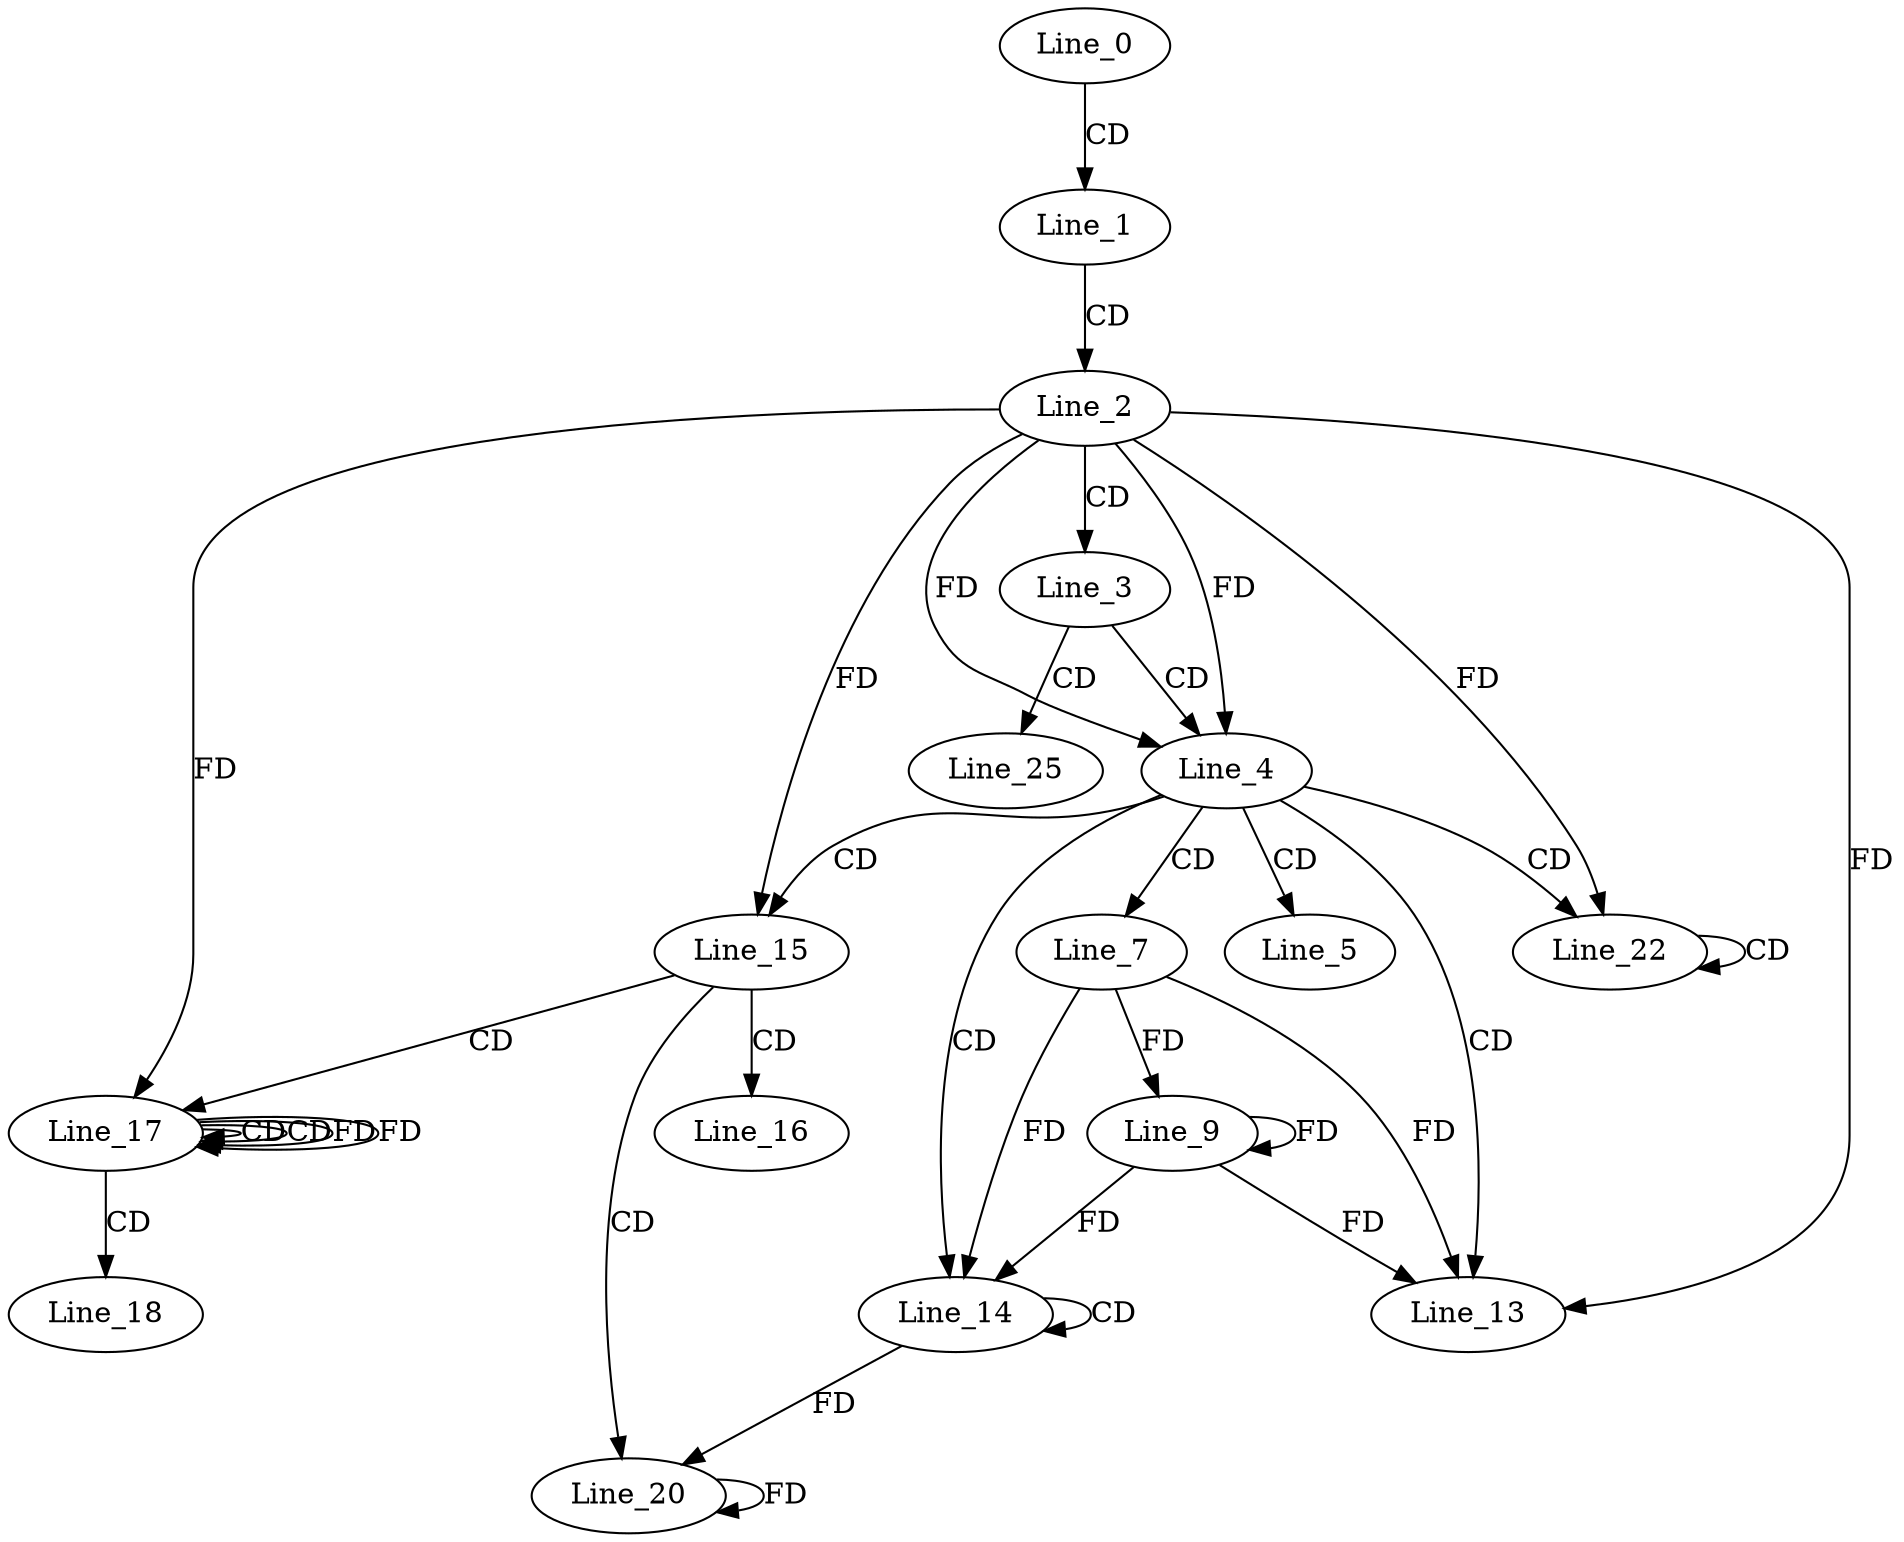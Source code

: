 digraph G {
  Line_0;
  Line_1;
  Line_2;
  Line_3;
  Line_4;
  Line_4;
  Line_5;
  Line_7;
  Line_9;
  Line_9;
  Line_13;
  Line_13;
  Line_14;
  Line_14;
  Line_15;
  Line_16;
  Line_17;
  Line_17;
  Line_17;
  Line_18;
  Line_20;
  Line_22;
  Line_22;
  Line_25;
  Line_0 -> Line_1 [ label="CD" ];
  Line_1 -> Line_2 [ label="CD" ];
  Line_2 -> Line_3 [ label="CD" ];
  Line_3 -> Line_4 [ label="CD" ];
  Line_2 -> Line_4 [ label="FD" ];
  Line_2 -> Line_4 [ label="FD" ];
  Line_4 -> Line_5 [ label="CD" ];
  Line_4 -> Line_7 [ label="CD" ];
  Line_7 -> Line_9 [ label="FD" ];
  Line_9 -> Line_9 [ label="FD" ];
  Line_4 -> Line_13 [ label="CD" ];
  Line_7 -> Line_13 [ label="FD" ];
  Line_9 -> Line_13 [ label="FD" ];
  Line_2 -> Line_13 [ label="FD" ];
  Line_4 -> Line_14 [ label="CD" ];
  Line_14 -> Line_14 [ label="CD" ];
  Line_7 -> Line_14 [ label="FD" ];
  Line_9 -> Line_14 [ label="FD" ];
  Line_4 -> Line_15 [ label="CD" ];
  Line_2 -> Line_15 [ label="FD" ];
  Line_15 -> Line_16 [ label="CD" ];
  Line_15 -> Line_17 [ label="CD" ];
  Line_17 -> Line_17 [ label="CD" ];
  Line_2 -> Line_17 [ label="FD" ];
  Line_17 -> Line_17 [ label="CD" ];
  Line_17 -> Line_17 [ label="FD" ];
  Line_17 -> Line_18 [ label="CD" ];
  Line_15 -> Line_20 [ label="CD" ];
  Line_14 -> Line_20 [ label="FD" ];
  Line_20 -> Line_20 [ label="FD" ];
  Line_4 -> Line_22 [ label="CD" ];
  Line_22 -> Line_22 [ label="CD" ];
  Line_2 -> Line_22 [ label="FD" ];
  Line_3 -> Line_25 [ label="CD" ];
  Line_17 -> Line_17 [ label="FD" ];
}
